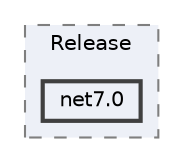 digraph "Museu/DAL/obj/Release/net7.0"
{
 // LATEX_PDF_SIZE
  bgcolor="transparent";
  edge [fontname=Helvetica,fontsize=10,labelfontname=Helvetica,labelfontsize=10];
  node [fontname=Helvetica,fontsize=10,shape=box,height=0.2,width=0.4];
  compound=true
  subgraph clusterdir_55f3f1e4cdb3160e87a1721e721c677b {
    graph [ bgcolor="#edf0f7", pencolor="grey50", label="Release", fontname=Helvetica,fontsize=10 style="filled,dashed", URL="dir_55f3f1e4cdb3160e87a1721e721c677b.html",tooltip=""]
  dir_1b6b915e3c5f104b2f8222f7739ac55c [label="net7.0", fillcolor="#edf0f7", color="grey25", style="filled,bold", URL="dir_1b6b915e3c5f104b2f8222f7739ac55c.html",tooltip=""];
  }
}
